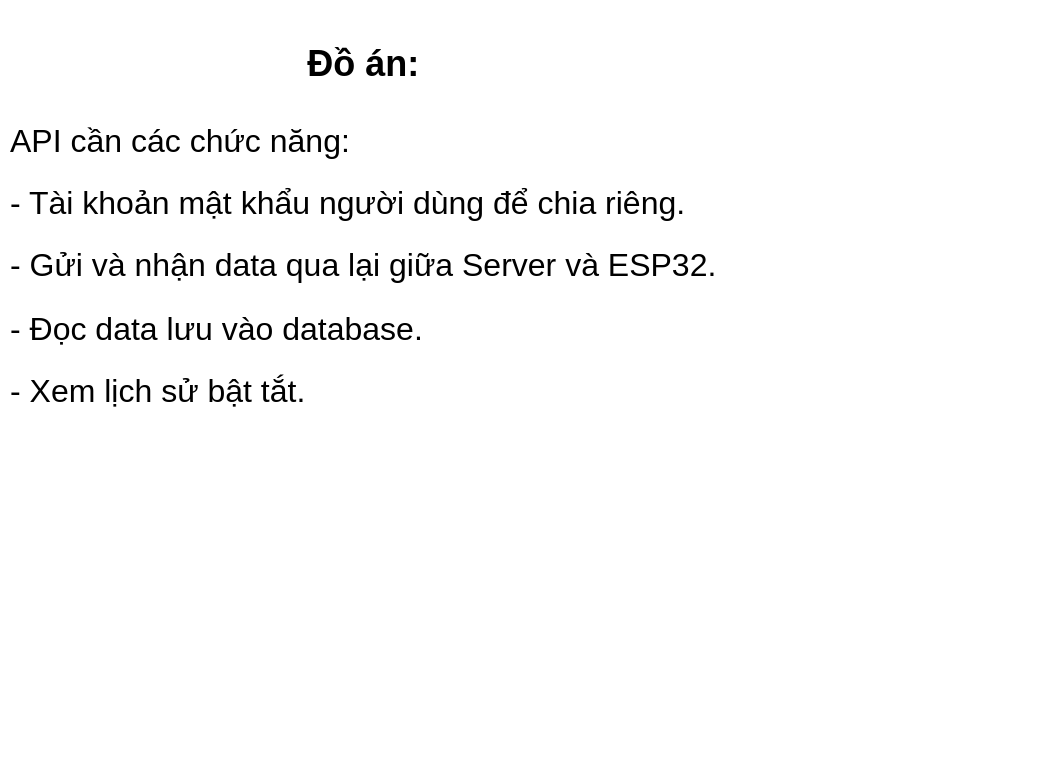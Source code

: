 <mxfile>
    <diagram id="VKCeR6i6fkMEDjSecOGD" name="Page-1">
        <mxGraphModel dx="1001" dy="488" grid="0" gridSize="10" guides="1" tooltips="1" connect="1" arrows="1" fold="1" page="0" pageScale="1" pageWidth="850" pageHeight="1100" math="0" shadow="0">
            <root>
                <mxCell id="0"/>
                <mxCell id="1" parent="0"/>
                <mxCell id="2" value="&lt;h1 style=&quot;text-align: center&quot;&gt;&lt;font style=&quot;font-size: 18px&quot;&gt;Đồ án:&lt;/font&gt;&lt;/h1&gt;&lt;p&gt;&lt;font size=&quot;3&quot;&gt;API cần các chức năng:&lt;/font&gt;&lt;/p&gt;&lt;p&gt;&lt;font size=&quot;3&quot;&gt;- Tài khoản mật khẩu người dùng để chia riêng.&lt;/font&gt;&lt;/p&gt;&lt;p&gt;&lt;font size=&quot;3&quot;&gt;- Gửi và nhận data qua lại giữa Server và ESP32.&lt;/font&gt;&lt;/p&gt;&lt;p&gt;&lt;font size=&quot;3&quot;&gt;- Đọc data lưu vào database.&lt;/font&gt;&lt;/p&gt;&lt;p&gt;&lt;font size=&quot;3&quot;&gt;- Xem lịch sử bật tắt.&lt;/font&gt;&lt;/p&gt;" style="text;html=1;strokeColor=none;fillColor=none;spacing=5;spacingTop=-20;whiteSpace=wrap;overflow=hidden;rounded=0;" parent="1" vertex="1">
                    <mxGeometry x="-60" y="26" width="520" height="371" as="geometry"/>
                </mxCell>
            </root>
        </mxGraphModel>
    </diagram>
    <diagram id="0AMujI6tofTNpL-1CcDh" name="INDEX PAGE">
        <mxGraphModel dx="601" dy="488" grid="1" gridSize="10" guides="1" tooltips="1" connect="1" arrows="1" fold="1" page="1" pageScale="1" pageWidth="850" pageHeight="1100" math="0" shadow="0">
            <root>
                <mxCell id="K-vt16Gd0cKWhaHHMxbO-0"/>
                <mxCell id="K-vt16Gd0cKWhaHHMxbO-1" parent="K-vt16Gd0cKWhaHHMxbO-0"/>
                <mxCell id="K-vt16Gd0cKWhaHHMxbO-5" value="" style="rounded=0;whiteSpace=wrap;html=1;" vertex="1" parent="K-vt16Gd0cKWhaHHMxbO-1">
                    <mxGeometry x="40" y="210" width="550" height="360" as="geometry"/>
                </mxCell>
                <mxCell id="K-vt16Gd0cKWhaHHMxbO-6" value="" style="rounded=0;whiteSpace=wrap;html=1;" vertex="1" parent="K-vt16Gd0cKWhaHHMxbO-1">
                    <mxGeometry x="40" y="210" width="550" height="40" as="geometry"/>
                </mxCell>
                <mxCell id="K-vt16Gd0cKWhaHHMxbO-7" value="Login" style="rounded=0;whiteSpace=wrap;html=1;" vertex="1" parent="K-vt16Gd0cKWhaHHMxbO-1">
                    <mxGeometry x="470" y="210" width="120" height="40" as="geometry"/>
                </mxCell>
                <mxCell id="K-vt16Gd0cKWhaHHMxbO-8" value="LOGO" style="rounded=0;whiteSpace=wrap;html=1;" vertex="1" parent="K-vt16Gd0cKWhaHHMxbO-1">
                    <mxGeometry x="40" y="210" width="120" height="40" as="geometry"/>
                </mxCell>
                <mxCell id="K-vt16Gd0cKWhaHHMxbO-9" value="DEVICES LIST" style="rounded=0;whiteSpace=wrap;html=1;" vertex="1" parent="K-vt16Gd0cKWhaHHMxbO-1">
                    <mxGeometry x="160" y="210" width="120" height="40" as="geometry"/>
                </mxCell>
                <mxCell id="K-vt16Gd0cKWhaHHMxbO-10" value="FOOTER" style="rounded=0;whiteSpace=wrap;html=1;" vertex="1" parent="K-vt16Gd0cKWhaHHMxbO-1">
                    <mxGeometry x="40" y="540" width="550" height="30" as="geometry"/>
                </mxCell>
            </root>
        </mxGraphModel>
    </diagram>
    <diagram id="7Zje8PBtq3txmpI4r-dP" name="AFTER CHOOSING DEVICE">
        <mxGraphModel dx="601" dy="488" grid="1" gridSize="10" guides="1" tooltips="1" connect="1" arrows="1" fold="1" page="1" pageScale="1" pageWidth="850" pageHeight="1100" math="0" shadow="0">
            <root>
                <mxCell id="2LinjzJAuA53PbVBaMSw-0"/>
                <mxCell id="2LinjzJAuA53PbVBaMSw-1" parent="2LinjzJAuA53PbVBaMSw-0"/>
                <mxCell id="2LinjzJAuA53PbVBaMSw-2" value="" style="rounded=0;whiteSpace=wrap;html=1;" vertex="1" parent="2LinjzJAuA53PbVBaMSw-1">
                    <mxGeometry x="30" y="150" width="550" height="360" as="geometry"/>
                </mxCell>
                <mxCell id="2LinjzJAuA53PbVBaMSw-3" value="" style="rounded=0;whiteSpace=wrap;html=1;" vertex="1" parent="2LinjzJAuA53PbVBaMSw-1">
                    <mxGeometry x="30" y="150" width="550" height="40" as="geometry"/>
                </mxCell>
                <mxCell id="2LinjzJAuA53PbVBaMSw-4" value="Login" style="rounded=0;whiteSpace=wrap;html=1;" vertex="1" parent="2LinjzJAuA53PbVBaMSw-1">
                    <mxGeometry x="460" y="150" width="120" height="40" as="geometry"/>
                </mxCell>
                <mxCell id="2LinjzJAuA53PbVBaMSw-5" value="LOGO" style="rounded=0;whiteSpace=wrap;html=1;" vertex="1" parent="2LinjzJAuA53PbVBaMSw-1">
                    <mxGeometry x="30" y="150" width="120" height="40" as="geometry"/>
                </mxCell>
                <mxCell id="2LinjzJAuA53PbVBaMSw-6" value="DEVICES LIST" style="rounded=0;whiteSpace=wrap;html=1;" vertex="1" parent="2LinjzJAuA53PbVBaMSw-1">
                    <mxGeometry x="150" y="150" width="120" height="40" as="geometry"/>
                </mxCell>
                <mxCell id="2LinjzJAuA53PbVBaMSw-7" value="FOOTER" style="rounded=0;whiteSpace=wrap;html=1;" vertex="1" parent="2LinjzJAuA53PbVBaMSw-1">
                    <mxGeometry x="30" y="480" width="550" height="30" as="geometry"/>
                </mxCell>
                <mxCell id="2LinjzJAuA53PbVBaMSw-8" value="CONTROL OPTIONS" style="rounded=0;whiteSpace=wrap;html=1;" vertex="1" parent="2LinjzJAuA53PbVBaMSw-1">
                    <mxGeometry x="30" y="220" width="260" height="190" as="geometry"/>
                </mxCell>
                <mxCell id="2LinjzJAuA53PbVBaMSw-9" value="CONTROL HISTORY" style="rounded=0;whiteSpace=wrap;html=1;" vertex="1" parent="2LinjzJAuA53PbVBaMSw-1">
                    <mxGeometry x="370" y="220" width="210" height="190" as="geometry"/>
                </mxCell>
            </root>
        </mxGraphModel>
    </diagram>
</mxfile>